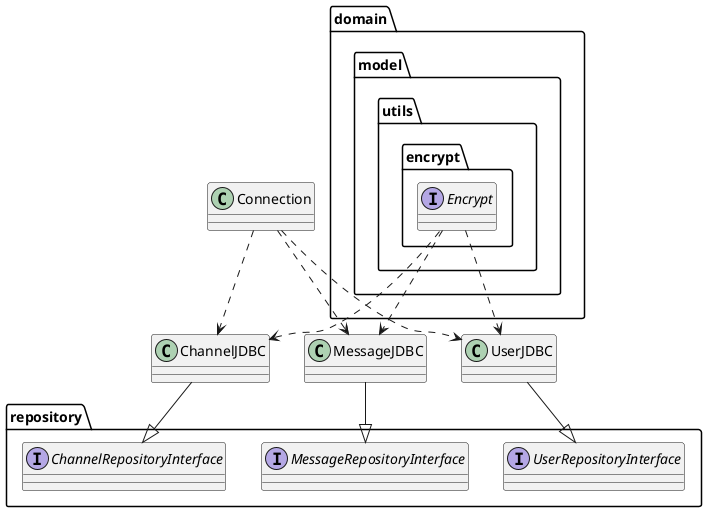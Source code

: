 @startuml

class ChannelJDBC
class MessageJDBC
class UserJDBC

namespace domain.model.utils.encrypt {
    interface Encrypt
}

namespace repository {
    interface ChannelRepositoryInterface
    interface MessageRepositoryInterface
    interface UserRepositoryInterface
}

ChannelJDBC --|> repository.ChannelRepositoryInterface
MessageJDBC --|> repository.MessageRepositoryInterface
UserJDBC --|> repository.UserRepositoryInterface

Encrypt ..> ChannelJDBC
Encrypt ..> MessageJDBC
Encrypt ..> UserJDBC

Connection ..> ChannelJDBC
Connection ..> MessageJDBC
Connection ..> UserJDBC



@enduml